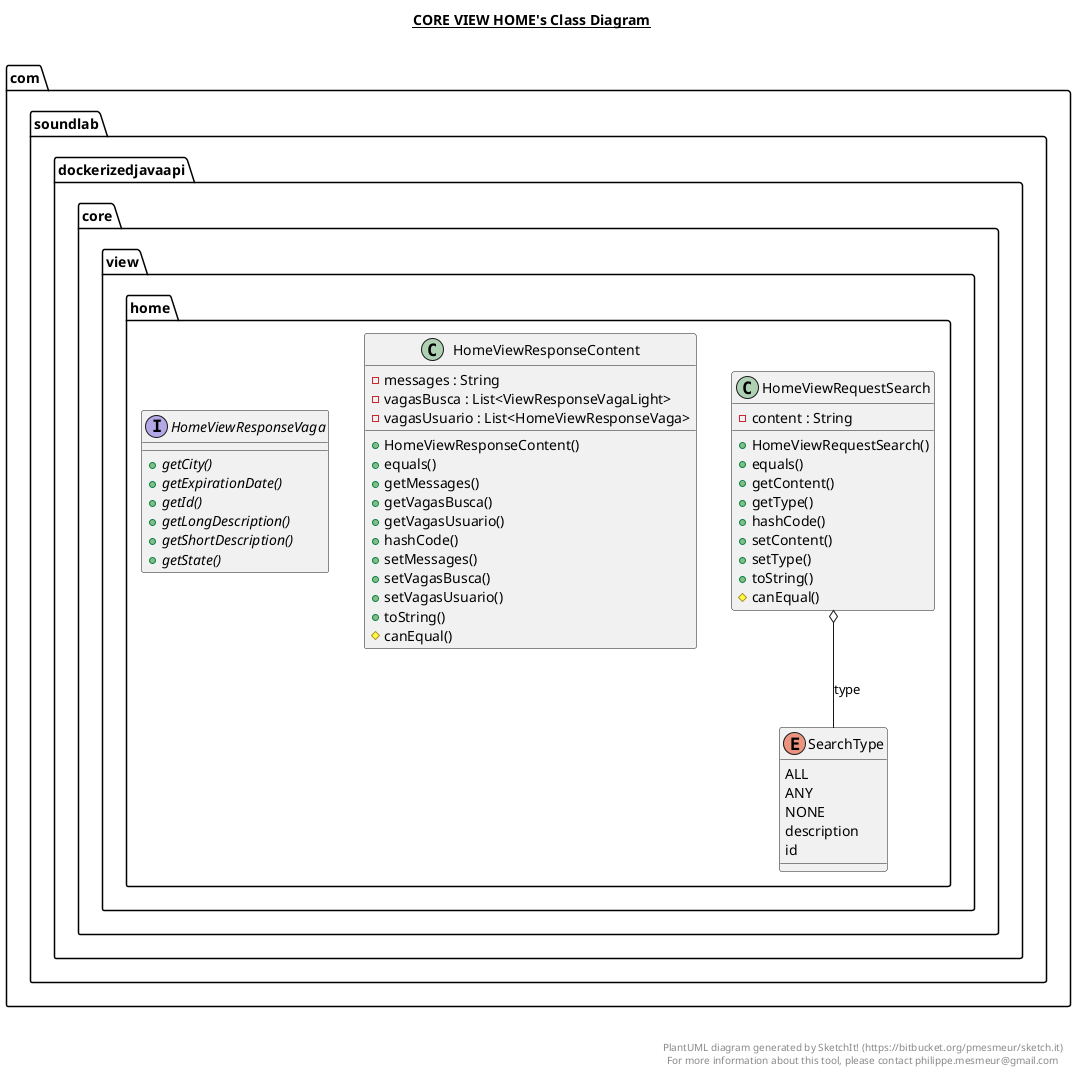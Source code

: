 @startuml

title __CORE VIEW HOME's Class Diagram__\n

  namespace com.soundlab.dockerizedjavaapi {
    namespace core.view.home {
          class com.soundlab.dockerizedjavaapi.core.view.home.HomeViewRequestSearch {
              - content : String
              + HomeViewRequestSearch()
              + equals()
              + getContent()
              + getType()
              + hashCode()
              + setContent()
              + setType()
              + toString()
              # canEqual()
          }
    }
  }
  

  namespace com.soundlab.dockerizedjavaapi {
    namespace core.view.home {
          class com.soundlab.dockerizedjavaapi.core.view.home.HomeViewResponseContent {
              - messages : String
              - vagasBusca : List<ViewResponseVagaLight>
              - vagasUsuario : List<HomeViewResponseVaga>
              + HomeViewResponseContent()
              + equals()
              + getMessages()
              + getVagasBusca()
              + getVagasUsuario()
              + hashCode()
              + setMessages()
              + setVagasBusca()
              + setVagasUsuario()
              + toString()
              # canEqual()
          }
    }
  }
  

  namespace com.soundlab.dockerizedjavaapi {
    namespace core.view.home {
          interface com.soundlab.dockerizedjavaapi.core.view.home.HomeViewResponseVaga {
              {abstract} + getCity()
              {abstract} + getExpirationDate()
              {abstract} + getId()
              {abstract} + getLongDescription()
              {abstract} + getShortDescription()
              {abstract} + getState()
          }
    }
  }
  

  namespace com.soundlab.dockerizedjavaapi {
    namespace core.view.home {
          enum SearchType {
            ALL
            ANY
            NONE
            description
            id
          }
    }
  }
  

  com.soundlab.dockerizedjavaapi.core.view.home.HomeViewRequestSearch o-- com.soundlab.dockerizedjavaapi.core.view.home.SearchType : type


right footer


PlantUML diagram generated by SketchIt! (https://bitbucket.org/pmesmeur/sketch.it)
For more information about this tool, please contact philippe.mesmeur@gmail.com
endfooter

@enduml
